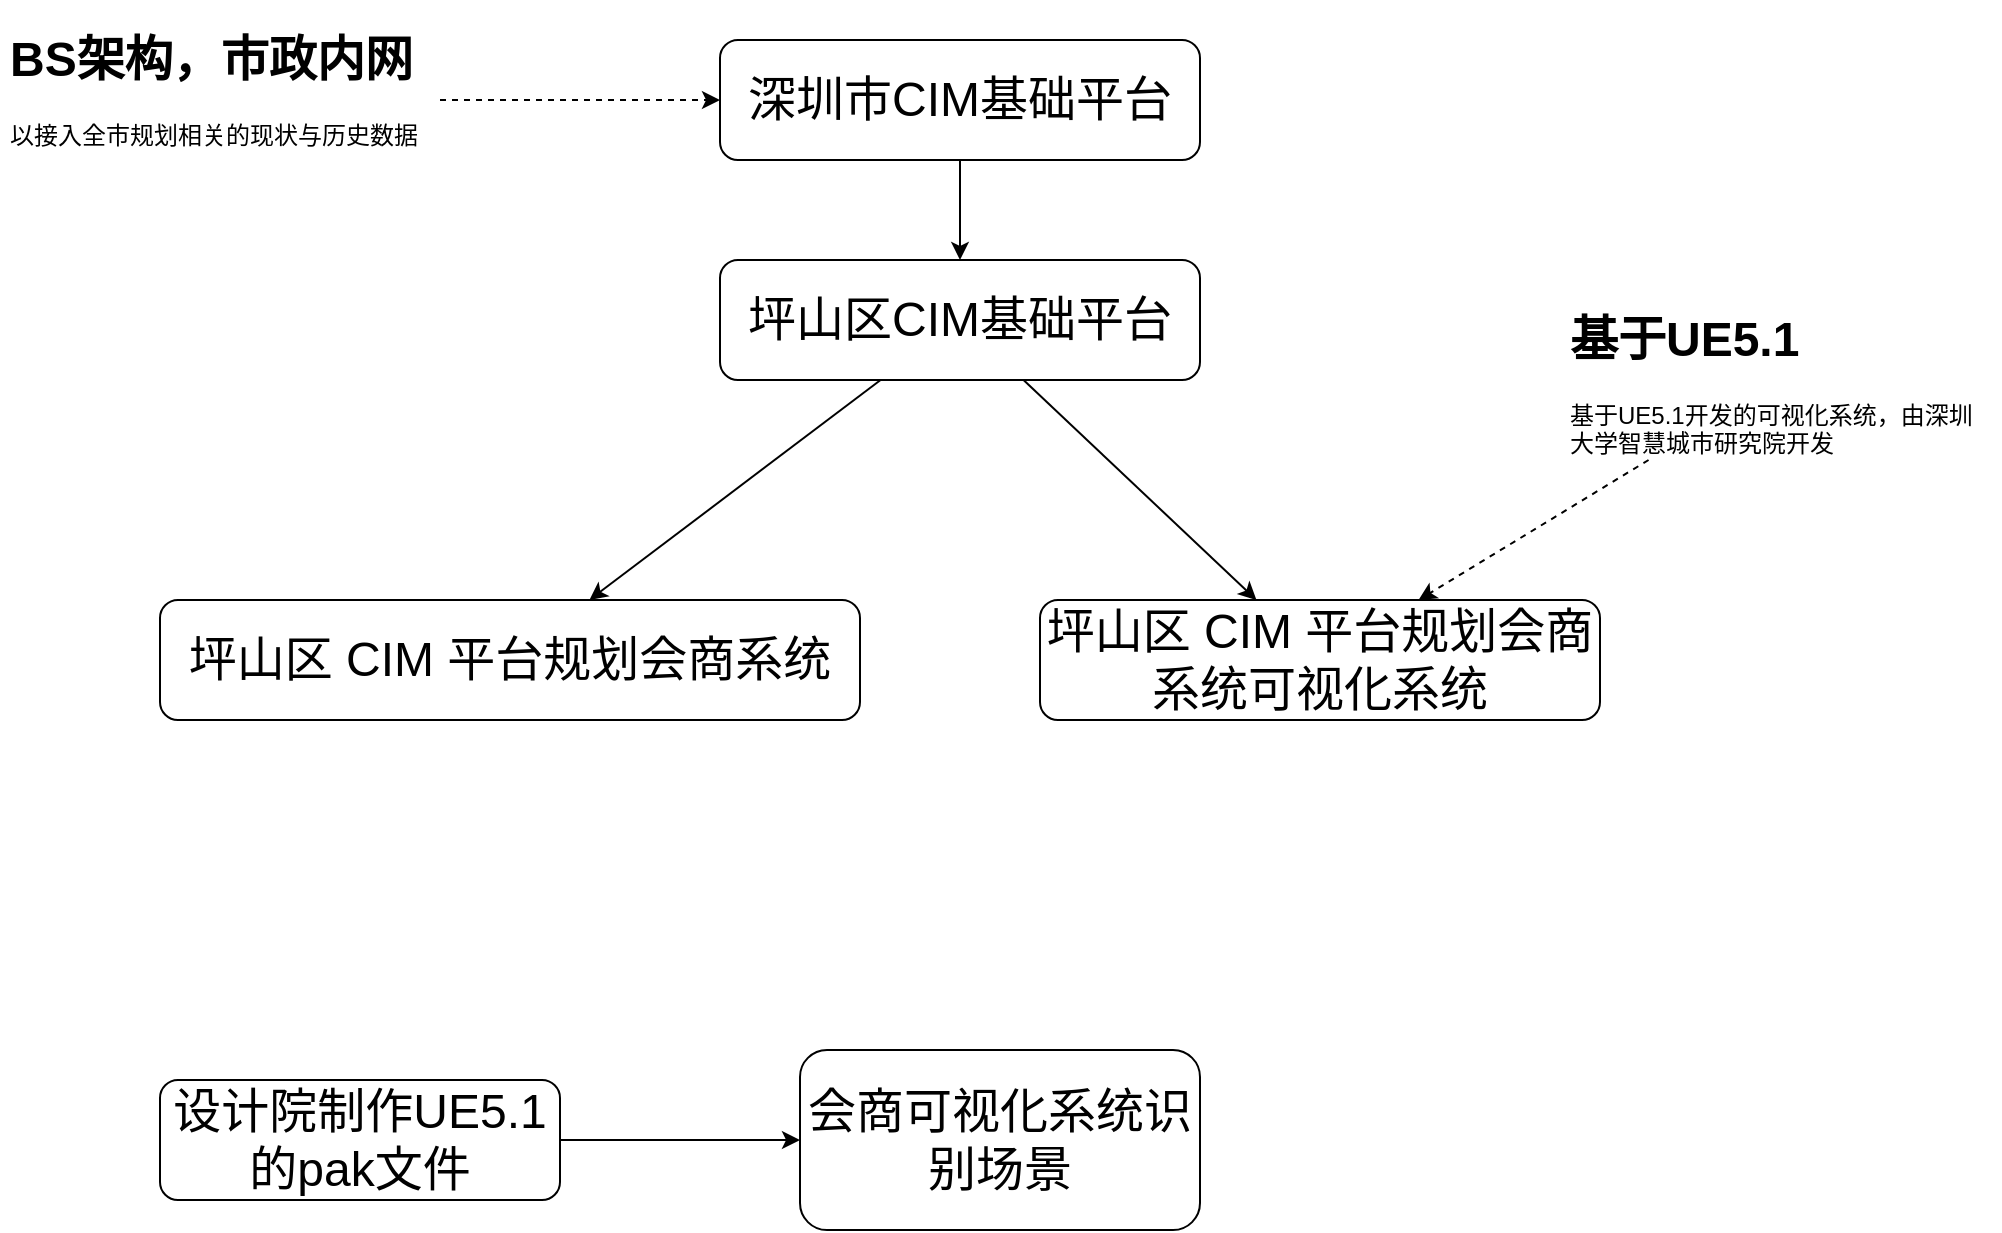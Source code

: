 <mxfile version="22.1.17" type="github">
  <diagram name="第 1 页" id="zkXlzNXMupYskvnwvL7l">
    <mxGraphModel dx="1434" dy="774" grid="1" gridSize="10" guides="1" tooltips="1" connect="1" arrows="1" fold="1" page="1" pageScale="1" pageWidth="1169" pageHeight="827" math="0" shadow="0">
      <root>
        <mxCell id="0" />
        <mxCell id="1" parent="0" />
        <mxCell id="PJvlCIirkV0077DgXP1W-6" style="edgeStyle=orthogonalEdgeStyle;rounded=0;orthogonalLoop=1;jettySize=auto;html=1;" edge="1" parent="1" source="PJvlCIirkV0077DgXP1W-1" target="PJvlCIirkV0077DgXP1W-5">
          <mxGeometry relative="1" as="geometry" />
        </mxCell>
        <mxCell id="PJvlCIirkV0077DgXP1W-1" value="&lt;font style=&quot;font-size: 24px;&quot;&gt;深圳市CIM基础平台&lt;/font&gt;" style="rounded=1;whiteSpace=wrap;html=1;" vertex="1" parent="1">
          <mxGeometry x="440" y="160" width="240" height="60" as="geometry" />
        </mxCell>
        <mxCell id="PJvlCIirkV0077DgXP1W-2" value="&lt;font style=&quot;font-size: 24px;&quot;&gt;坪山区 CIM 平台规划会商系统&lt;/font&gt;" style="rounded=1;whiteSpace=wrap;html=1;" vertex="1" parent="1">
          <mxGeometry x="160" y="440" width="350" height="60" as="geometry" />
        </mxCell>
        <mxCell id="PJvlCIirkV0077DgXP1W-4" style="rounded=0;orthogonalLoop=1;jettySize=auto;html=1;dashed=1;" edge="1" parent="1" source="PJvlCIirkV0077DgXP1W-3" target="PJvlCIirkV0077DgXP1W-1">
          <mxGeometry relative="1" as="geometry" />
        </mxCell>
        <mxCell id="PJvlCIirkV0077DgXP1W-3" value="&lt;h1&gt;BS架构，市政内网&lt;br&gt;&lt;/h1&gt;&lt;p&gt;以接入全市规划相关的现状与历史数据&lt;br&gt;&lt;/p&gt;" style="text;html=1;strokeColor=none;fillColor=none;spacing=5;spacingTop=-20;whiteSpace=wrap;overflow=hidden;rounded=0;" vertex="1" parent="1">
          <mxGeometry x="80" y="150" width="220" height="80" as="geometry" />
        </mxCell>
        <mxCell id="PJvlCIirkV0077DgXP1W-7" style="rounded=0;orthogonalLoop=1;jettySize=auto;html=1;" edge="1" parent="1" source="PJvlCIirkV0077DgXP1W-5" target="PJvlCIirkV0077DgXP1W-2">
          <mxGeometry relative="1" as="geometry" />
        </mxCell>
        <mxCell id="PJvlCIirkV0077DgXP1W-9" style="rounded=0;orthogonalLoop=1;jettySize=auto;html=1;" edge="1" parent="1" source="PJvlCIirkV0077DgXP1W-5" target="PJvlCIirkV0077DgXP1W-8">
          <mxGeometry relative="1" as="geometry" />
        </mxCell>
        <mxCell id="PJvlCIirkV0077DgXP1W-5" value="&lt;font style=&quot;font-size: 24px;&quot;&gt;坪山区CIM基础平台&lt;/font&gt;" style="rounded=1;whiteSpace=wrap;html=1;" vertex="1" parent="1">
          <mxGeometry x="440" y="270" width="240" height="60" as="geometry" />
        </mxCell>
        <mxCell id="PJvlCIirkV0077DgXP1W-8" value="&lt;font style=&quot;font-size: 24px;&quot;&gt;坪山区 CIM 平台规划会商系统可视化系统&lt;/font&gt;" style="rounded=1;whiteSpace=wrap;html=1;" vertex="1" parent="1">
          <mxGeometry x="600" y="440" width="280" height="60" as="geometry" />
        </mxCell>
        <mxCell id="PJvlCIirkV0077DgXP1W-12" style="rounded=0;orthogonalLoop=1;jettySize=auto;html=1;dashed=1;" edge="1" parent="1" source="PJvlCIirkV0077DgXP1W-11" target="PJvlCIirkV0077DgXP1W-8">
          <mxGeometry relative="1" as="geometry" />
        </mxCell>
        <mxCell id="PJvlCIirkV0077DgXP1W-11" value="&lt;h1&gt;基于UE5.1&lt;br&gt;&lt;/h1&gt;&lt;p&gt;基于UE5.1开发的可视化系统，由深圳大学智慧城市研究院开发&lt;br&gt;&lt;/p&gt;" style="text;html=1;strokeColor=none;fillColor=none;spacing=5;spacingTop=-20;whiteSpace=wrap;overflow=hidden;rounded=0;" vertex="1" parent="1">
          <mxGeometry x="860" y="290" width="220" height="80" as="geometry" />
        </mxCell>
        <mxCell id="PJvlCIirkV0077DgXP1W-16" style="rounded=0;orthogonalLoop=1;jettySize=auto;html=1;" edge="1" parent="1" source="PJvlCIirkV0077DgXP1W-14" target="PJvlCIirkV0077DgXP1W-15">
          <mxGeometry relative="1" as="geometry" />
        </mxCell>
        <mxCell id="PJvlCIirkV0077DgXP1W-14" value="&lt;font style=&quot;font-size: 24px;&quot;&gt;设计院制作UE5.1的pak文件&lt;/font&gt;" style="rounded=1;whiteSpace=wrap;html=1;" vertex="1" parent="1">
          <mxGeometry x="160" y="680" width="200" height="60" as="geometry" />
        </mxCell>
        <mxCell id="PJvlCIirkV0077DgXP1W-15" value="&lt;font style=&quot;font-size: 24px;&quot;&gt;会商可视化系统识别场景&lt;/font&gt;" style="rounded=1;whiteSpace=wrap;html=1;" vertex="1" parent="1">
          <mxGeometry x="480" y="665" width="200" height="90" as="geometry" />
        </mxCell>
      </root>
    </mxGraphModel>
  </diagram>
</mxfile>
